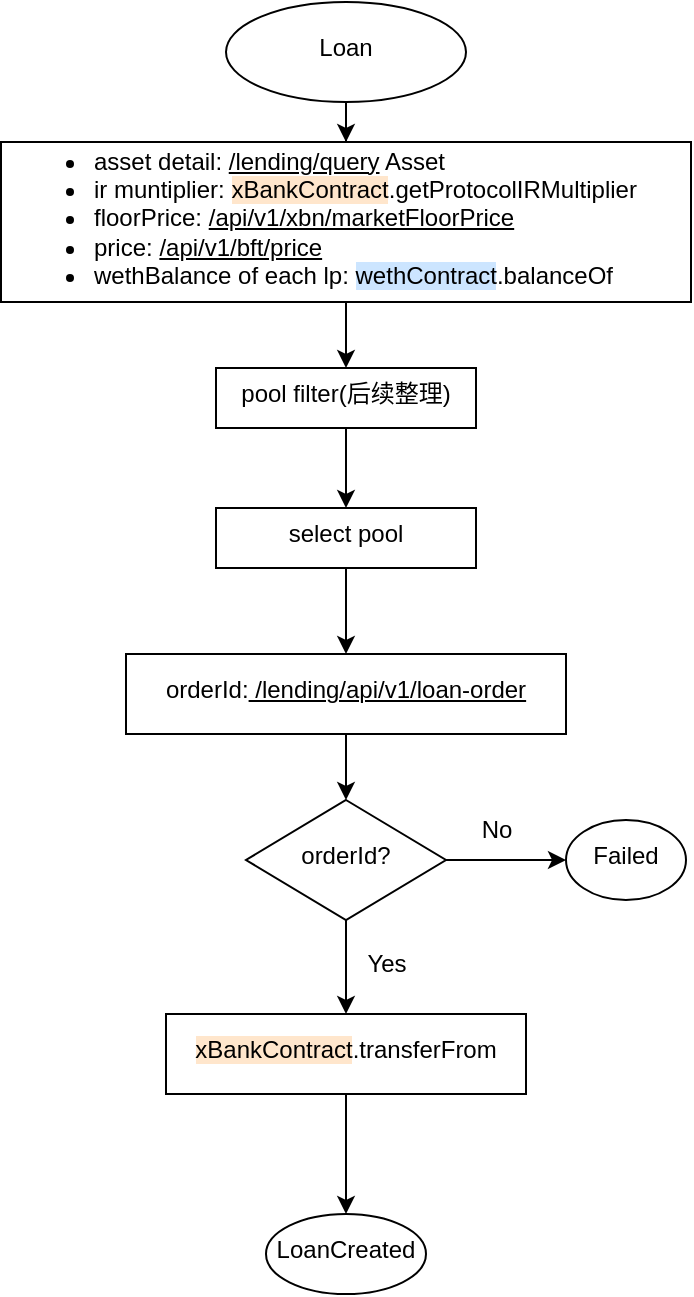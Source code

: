 <mxfile version="21.5.0" type="github">
  <diagram id="C5RBs43oDa-KdzZeNtuy" name="Page-1">
    <mxGraphModel dx="1908" dy="1040" grid="1" gridSize="10" guides="1" tooltips="1" connect="1" arrows="1" fold="1" page="1" pageScale="1" pageWidth="827" pageHeight="1169" background="#ffffff" math="0" shadow="0">
      <root>
        <mxCell id="WIyWlLk6GJQsqaUBKTNV-0" />
        <mxCell id="WIyWlLk6GJQsqaUBKTNV-1" parent="WIyWlLk6GJQsqaUBKTNV-0" />
        <mxCell id="i1JUAL5Z5OwXQQaXqIF1-95" value="" style="edgeStyle=orthogonalEdgeStyle;rounded=0;orthogonalLoop=1;jettySize=auto;html=1;" parent="WIyWlLk6GJQsqaUBKTNV-1" source="i1JUAL5Z5OwXQQaXqIF1-93" target="i1JUAL5Z5OwXQQaXqIF1-94" edge="1">
          <mxGeometry relative="1" as="geometry" />
        </mxCell>
        <mxCell id="i1JUAL5Z5OwXQQaXqIF1-93" value="Loan" style="ellipse;whiteSpace=wrap;html=1;shadow=0;strokeWidth=1;spacing=6;spacingTop=-4;" parent="WIyWlLk6GJQsqaUBKTNV-1" vertex="1">
          <mxGeometry x="160" y="315" width="120" height="50" as="geometry" />
        </mxCell>
        <mxCell id="i1JUAL5Z5OwXQQaXqIF1-116" value="" style="edgeStyle=orthogonalEdgeStyle;rounded=0;orthogonalLoop=1;jettySize=auto;html=1;" parent="WIyWlLk6GJQsqaUBKTNV-1" source="i1JUAL5Z5OwXQQaXqIF1-94" target="i1JUAL5Z5OwXQQaXqIF1-112" edge="1">
          <mxGeometry relative="1" as="geometry" />
        </mxCell>
        <mxCell id="i1JUAL5Z5OwXQQaXqIF1-94" value="&lt;ul&gt;&lt;li&gt;asset detail: &lt;u&gt;/lending/query&lt;/u&gt; Asset&lt;/li&gt;&lt;li&gt;ir muntiplier: &lt;span style=&quot;background-color: rgb(255, 230, 204);&quot;&gt;xBankContract&lt;/span&gt;.getProtocolIRMultiplier&lt;/li&gt;&lt;li&gt;&lt;span style=&quot;background-color: initial;&quot;&gt;floorPrice: &lt;u&gt;/api/v1/xbn/marketFloorPrice&lt;/u&gt;&lt;/span&gt;&lt;/li&gt;&lt;li&gt;price: &lt;u&gt;/api/v1/bft/price&lt;/u&gt;&lt;/li&gt;&lt;li&gt;wethBalance of each lp: &lt;span style=&quot;background-color: rgb(204, 229, 255);&quot;&gt;wethContract&lt;/span&gt;.balanceOf&lt;/li&gt;&lt;/ul&gt;" style="whiteSpace=wrap;html=1;shadow=0;strokeWidth=1;spacing=6;spacingTop=-4;align=left;" parent="WIyWlLk6GJQsqaUBKTNV-1" vertex="1">
          <mxGeometry x="47.5" y="385" width="345" height="80" as="geometry" />
        </mxCell>
        <mxCell id="i1JUAL5Z5OwXQQaXqIF1-102" value="" style="edgeStyle=orthogonalEdgeStyle;rounded=0;orthogonalLoop=1;jettySize=auto;html=1;" parent="WIyWlLk6GJQsqaUBKTNV-1" source="i1JUAL5Z5OwXQQaXqIF1-99" target="i1JUAL5Z5OwXQQaXqIF1-101" edge="1">
          <mxGeometry relative="1" as="geometry" />
        </mxCell>
        <mxCell id="i1JUAL5Z5OwXQQaXqIF1-99" value="&lt;span style=&quot;background-color: initial;&quot;&gt;orderId:&lt;u&gt; /lending/api/v1/loan-order&lt;/u&gt;&lt;/span&gt;" style="whiteSpace=wrap;html=1;align=center;shadow=0;strokeWidth=1;spacing=6;spacingTop=-4;" parent="WIyWlLk6GJQsqaUBKTNV-1" vertex="1">
          <mxGeometry x="110" y="641" width="220" height="40" as="geometry" />
        </mxCell>
        <mxCell id="i1JUAL5Z5OwXQQaXqIF1-104" value="" style="edgeStyle=orthogonalEdgeStyle;rounded=0;orthogonalLoop=1;jettySize=auto;html=1;" parent="WIyWlLk6GJQsqaUBKTNV-1" source="i1JUAL5Z5OwXQQaXqIF1-101" target="i1JUAL5Z5OwXQQaXqIF1-103" edge="1">
          <mxGeometry relative="1" as="geometry" />
        </mxCell>
        <mxCell id="i1JUAL5Z5OwXQQaXqIF1-107" value="" style="edgeStyle=orthogonalEdgeStyle;rounded=0;orthogonalLoop=1;jettySize=auto;html=1;" parent="WIyWlLk6GJQsqaUBKTNV-1" source="i1JUAL5Z5OwXQQaXqIF1-101" target="i1JUAL5Z5OwXQQaXqIF1-106" edge="1">
          <mxGeometry relative="1" as="geometry" />
        </mxCell>
        <mxCell id="i1JUAL5Z5OwXQQaXqIF1-101" value="orderId?" style="rhombus;whiteSpace=wrap;html=1;shadow=0;strokeWidth=1;spacing=6;spacingTop=-4;" parent="WIyWlLk6GJQsqaUBKTNV-1" vertex="1">
          <mxGeometry x="170" y="714" width="100" height="60" as="geometry" />
        </mxCell>
        <mxCell id="i1JUAL5Z5OwXQQaXqIF1-103" value="Failed" style="ellipse;whiteSpace=wrap;html=1;shadow=0;strokeWidth=1;spacing=6;spacingTop=-4;" parent="WIyWlLk6GJQsqaUBKTNV-1" vertex="1">
          <mxGeometry x="330" y="724" width="60" height="40" as="geometry" />
        </mxCell>
        <mxCell id="i1JUAL5Z5OwXQQaXqIF1-105" value="No" style="text;html=1;align=center;verticalAlign=middle;resizable=0;points=[];autosize=1;strokeColor=none;fillColor=none;" parent="WIyWlLk6GJQsqaUBKTNV-1" vertex="1">
          <mxGeometry x="275" y="714" width="40" height="30" as="geometry" />
        </mxCell>
        <mxCell id="i1JUAL5Z5OwXQQaXqIF1-110" value="" style="edgeStyle=orthogonalEdgeStyle;rounded=0;orthogonalLoop=1;jettySize=auto;html=1;" parent="WIyWlLk6GJQsqaUBKTNV-1" source="i1JUAL5Z5OwXQQaXqIF1-106" target="i1JUAL5Z5OwXQQaXqIF1-109" edge="1">
          <mxGeometry relative="1" as="geometry" />
        </mxCell>
        <mxCell id="i1JUAL5Z5OwXQQaXqIF1-106" value="&lt;span style=&quot;background-color: rgb(255, 230, 204);&quot;&gt;xBankContract&lt;/span&gt;.transferFrom" style="whiteSpace=wrap;html=1;shadow=0;strokeWidth=1;spacing=6;spacingTop=-4;" parent="WIyWlLk6GJQsqaUBKTNV-1" vertex="1">
          <mxGeometry x="130" y="821" width="180" height="40" as="geometry" />
        </mxCell>
        <mxCell id="i1JUAL5Z5OwXQQaXqIF1-108" value="Yes" style="text;html=1;align=center;verticalAlign=middle;resizable=0;points=[];autosize=1;strokeColor=none;fillColor=none;" parent="WIyWlLk6GJQsqaUBKTNV-1" vertex="1">
          <mxGeometry x="220" y="781" width="40" height="30" as="geometry" />
        </mxCell>
        <mxCell id="i1JUAL5Z5OwXQQaXqIF1-109" value="LoanCreated" style="ellipse;whiteSpace=wrap;html=1;shadow=0;strokeWidth=1;spacing=6;spacingTop=-4;" parent="WIyWlLk6GJQsqaUBKTNV-1" vertex="1">
          <mxGeometry x="180" y="921" width="80" height="40" as="geometry" />
        </mxCell>
        <mxCell id="i1JUAL5Z5OwXQQaXqIF1-118" value="" style="edgeStyle=orthogonalEdgeStyle;rounded=0;orthogonalLoop=1;jettySize=auto;html=1;entryX=0.5;entryY=0;entryDx=0;entryDy=0;" parent="WIyWlLk6GJQsqaUBKTNV-1" source="i1JUAL5Z5OwXQQaXqIF1-112" target="i1JUAL5Z5OwXQQaXqIF1-137" edge="1">
          <mxGeometry relative="1" as="geometry">
            <mxPoint x="220" y="575" as="targetPoint" />
          </mxGeometry>
        </mxCell>
        <mxCell id="i1JUAL5Z5OwXQQaXqIF1-112" value="pool filter(后续整理)" style="whiteSpace=wrap;html=1;align=center;shadow=0;strokeWidth=1;spacing=6;spacingTop=-4;" parent="WIyWlLk6GJQsqaUBKTNV-1" vertex="1">
          <mxGeometry x="155" y="498" width="130" height="30" as="geometry" />
        </mxCell>
        <mxCell id="i1JUAL5Z5OwXQQaXqIF1-139" value="" style="edgeStyle=orthogonalEdgeStyle;rounded=0;orthogonalLoop=1;jettySize=auto;html=1;" parent="WIyWlLk6GJQsqaUBKTNV-1" source="i1JUAL5Z5OwXQQaXqIF1-137" target="i1JUAL5Z5OwXQQaXqIF1-99" edge="1">
          <mxGeometry relative="1" as="geometry" />
        </mxCell>
        <mxCell id="i1JUAL5Z5OwXQQaXqIF1-137" value="select pool" style="whiteSpace=wrap;html=1;align=center;shadow=0;strokeWidth=1;spacing=6;spacingTop=-4;" parent="WIyWlLk6GJQsqaUBKTNV-1" vertex="1">
          <mxGeometry x="155" y="568" width="130" height="30" as="geometry" />
        </mxCell>
      </root>
    </mxGraphModel>
  </diagram>
</mxfile>

